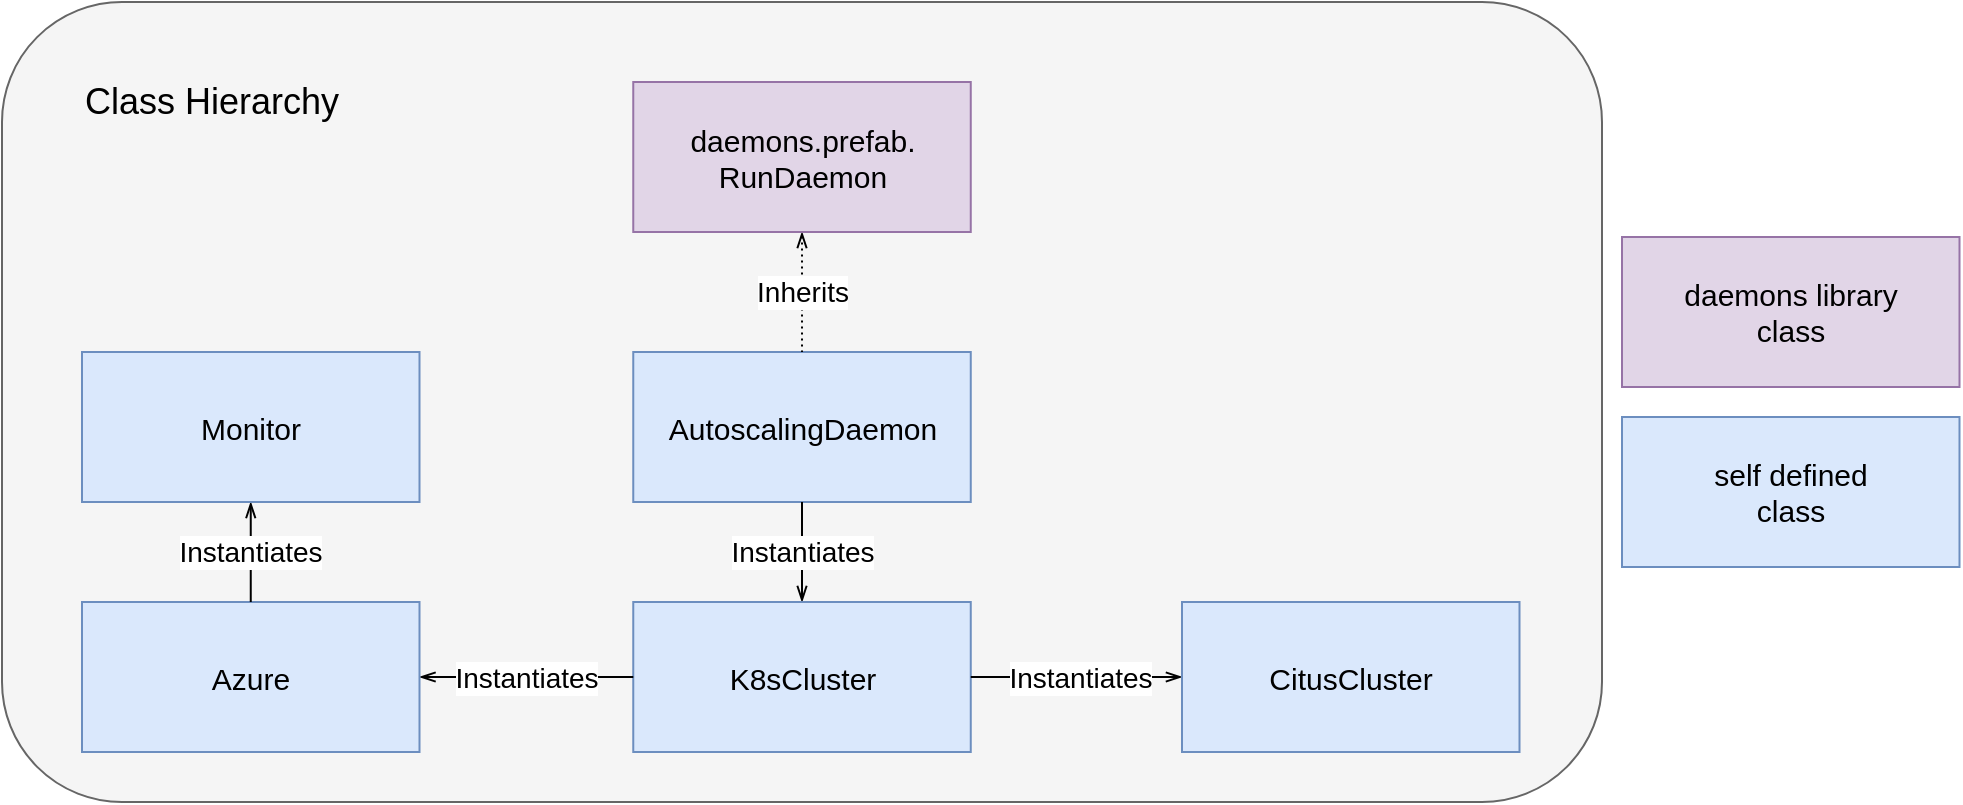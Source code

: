 <mxfile version="14.4.8" type="device"><diagram id="prtHgNgQTEPvFCAcTncT" name="Page-1"><mxGraphModel dx="2177" dy="775" grid="1" gridSize="10" guides="1" tooltips="1" connect="1" arrows="1" fold="1" page="1" pageScale="1" pageWidth="827" pageHeight="1169" math="0" shadow="0"><root><mxCell id="0"/><mxCell id="1" parent="0"/><mxCell id="UYoOzqn-1FfNwMWPfSbA-14" value="" style="rounded=1;whiteSpace=wrap;html=1;fillColor=#f5f5f5;strokeColor=#666666;fontColor=#333333;" vertex="1" parent="1"><mxGeometry x="-90" y="40" width="800" height="400" as="geometry"/></mxCell><mxCell id="UYoOzqn-1FfNwMWPfSbA-15" value="&lt;font style=&quot;font-size: 15px&quot;&gt;AutoscalingDaemon&lt;/font&gt;" style="rounded=0;whiteSpace=wrap;html=1;fillColor=#dae8fc;strokeColor=#6c8ebf;aspect=fixed;" vertex="1" parent="1"><mxGeometry x="225.63" y="215" width="168.75" height="75" as="geometry"/></mxCell><mxCell id="UYoOzqn-1FfNwMWPfSbA-22" value="&lt;font style=&quot;font-size: 14px&quot;&gt;Instantiates&lt;/font&gt;" style="edgeStyle=orthogonalEdgeStyle;rounded=0;orthogonalLoop=1;jettySize=auto;html=1;startArrow=openThin;startFill=0;endArrow=none;endFill=0;" edge="1" parent="1" source="UYoOzqn-1FfNwMWPfSbA-16" target="UYoOzqn-1FfNwMWPfSbA-15"><mxGeometry relative="1" as="geometry"/></mxCell><mxCell id="UYoOzqn-1FfNwMWPfSbA-16" value="&lt;font style=&quot;font-size: 15px&quot;&gt;K8sCluster&lt;/font&gt;" style="rounded=0;whiteSpace=wrap;html=1;fillColor=#dae8fc;strokeColor=#6c8ebf;aspect=fixed;" vertex="1" parent="1"><mxGeometry x="225.63" y="340" width="168.75" height="75" as="geometry"/></mxCell><mxCell id="UYoOzqn-1FfNwMWPfSbA-24" value="&lt;font style=&quot;font-size: 14px&quot;&gt;Instantiates&lt;/font&gt;" style="edgeStyle=orthogonalEdgeStyle;rounded=0;orthogonalLoop=1;jettySize=auto;html=1;startArrow=openThin;startFill=0;endArrow=none;endFill=0;" edge="1" parent="1" source="UYoOzqn-1FfNwMWPfSbA-17" target="UYoOzqn-1FfNwMWPfSbA-16"><mxGeometry relative="1" as="geometry"/></mxCell><mxCell id="UYoOzqn-1FfNwMWPfSbA-17" value="&lt;font style=&quot;font-size: 15px&quot;&gt;Azure&lt;/font&gt;" style="rounded=0;whiteSpace=wrap;html=1;fillColor=#dae8fc;strokeColor=#6c8ebf;aspect=fixed;" vertex="1" parent="1"><mxGeometry x="-50.0" y="340" width="168.75" height="75" as="geometry"/></mxCell><mxCell id="UYoOzqn-1FfNwMWPfSbA-26" style="edgeStyle=orthogonalEdgeStyle;rounded=0;orthogonalLoop=1;jettySize=auto;html=1;startArrow=openThin;startFill=0;endArrow=none;endFill=0;" edge="1" parent="1" source="UYoOzqn-1FfNwMWPfSbA-18" target="UYoOzqn-1FfNwMWPfSbA-16"><mxGeometry relative="1" as="geometry"/></mxCell><mxCell id="UYoOzqn-1FfNwMWPfSbA-27" value="&lt;font style=&quot;font-size: 14px&quot;&gt;Instantiates&lt;/font&gt;" style="edgeLabel;html=1;align=center;verticalAlign=middle;resizable=0;points=[];" vertex="1" connectable="0" parent="UYoOzqn-1FfNwMWPfSbA-26"><mxGeometry x="0.322" relative="1" as="geometry"><mxPoint x="18.57" as="offset"/></mxGeometry></mxCell><mxCell id="UYoOzqn-1FfNwMWPfSbA-18" value="&lt;font style=&quot;font-size: 15px&quot;&gt;CitusCluster&lt;/font&gt;" style="rounded=0;whiteSpace=wrap;html=1;fillColor=#dae8fc;strokeColor=#6c8ebf;aspect=fixed;" vertex="1" parent="1"><mxGeometry x="500" y="340" width="168.75" height="75" as="geometry"/></mxCell><mxCell id="UYoOzqn-1FfNwMWPfSbA-20" value="&lt;font style=&quot;font-size: 14px&quot;&gt;Inherits&lt;/font&gt;" style="edgeStyle=orthogonalEdgeStyle;rounded=0;orthogonalLoop=1;jettySize=auto;html=1;startArrow=openThin;startFill=0;endArrow=none;endFill=0;dashed=1;dashPattern=1 2;" edge="1" parent="1" source="UYoOzqn-1FfNwMWPfSbA-19" target="UYoOzqn-1FfNwMWPfSbA-15"><mxGeometry relative="1" as="geometry"/></mxCell><mxCell id="UYoOzqn-1FfNwMWPfSbA-19" value="&lt;div style=&quot;font-size: 15px&quot;&gt;&lt;font style=&quot;font-size: 15px&quot;&gt;daemons.prefab.&lt;/font&gt;&lt;/div&gt;&lt;div style=&quot;font-size: 15px&quot;&gt;&lt;font style=&quot;font-size: 15px&quot;&gt;RunDaemon&lt;/font&gt;&lt;/div&gt;" style="rounded=0;whiteSpace=wrap;html=1;fillColor=#e1d5e7;strokeColor=#9673a6;aspect=fixed;" vertex="1" parent="1"><mxGeometry x="225.63" y="80" width="168.75" height="75" as="geometry"/></mxCell><mxCell id="UYoOzqn-1FfNwMWPfSbA-29" value="&lt;div style=&quot;font-size: 15px&quot;&gt;&lt;font style=&quot;font-size: 15px&quot;&gt;self defined&lt;/font&gt;&lt;/div&gt;&lt;div style=&quot;font-size: 15px&quot;&gt;&lt;font style=&quot;font-size: 15px&quot;&gt;class&lt;br&gt;&lt;/font&gt;&lt;/div&gt;" style="rounded=0;whiteSpace=wrap;html=1;fillColor=#dae8fc;strokeColor=#6c8ebf;aspect=fixed;" vertex="1" parent="1"><mxGeometry x="720" y="247.5" width="168.75" height="75" as="geometry"/></mxCell><mxCell id="UYoOzqn-1FfNwMWPfSbA-30" value="&lt;div style=&quot;font-size: 15px&quot;&gt;&lt;font style=&quot;font-size: 15px&quot;&gt;daemons library&lt;/font&gt;&lt;/div&gt;&lt;div style=&quot;font-size: 15px&quot;&gt;&lt;font style=&quot;font-size: 15px&quot;&gt;class&lt;br&gt;&lt;/font&gt;&lt;/div&gt;" style="rounded=0;whiteSpace=wrap;html=1;fillColor=#e1d5e7;strokeColor=#9673a6;aspect=fixed;" vertex="1" parent="1"><mxGeometry x="720" y="157.5" width="168.75" height="75" as="geometry"/></mxCell><mxCell id="UYoOzqn-1FfNwMWPfSbA-31" value="&lt;font style=&quot;font-size: 18px&quot;&gt;Class Hierarchy&lt;/font&gt;" style="text;html=1;strokeColor=none;fillColor=none;align=center;verticalAlign=middle;whiteSpace=wrap;rounded=0;" vertex="1" parent="1"><mxGeometry x="-50" y="80" width="130" height="20" as="geometry"/></mxCell><mxCell id="UYoOzqn-1FfNwMWPfSbA-37" value="&lt;font style=&quot;font-size: 14px&quot;&gt;Instantiates&lt;/font&gt;" style="edgeStyle=orthogonalEdgeStyle;rounded=0;orthogonalLoop=1;jettySize=auto;html=1;startArrow=openThin;startFill=0;endArrow=none;endFill=0;" edge="1" parent="1" source="UYoOzqn-1FfNwMWPfSbA-35" target="UYoOzqn-1FfNwMWPfSbA-17"><mxGeometry relative="1" as="geometry"/></mxCell><mxCell id="UYoOzqn-1FfNwMWPfSbA-35" value="&lt;font style=&quot;font-size: 15px&quot;&gt;Monitor&lt;/font&gt;" style="rounded=0;whiteSpace=wrap;html=1;fillColor=#dae8fc;strokeColor=#6c8ebf;aspect=fixed;" vertex="1" parent="1"><mxGeometry x="-50.0" y="215" width="168.75" height="75" as="geometry"/></mxCell></root></mxGraphModel></diagram></mxfile>